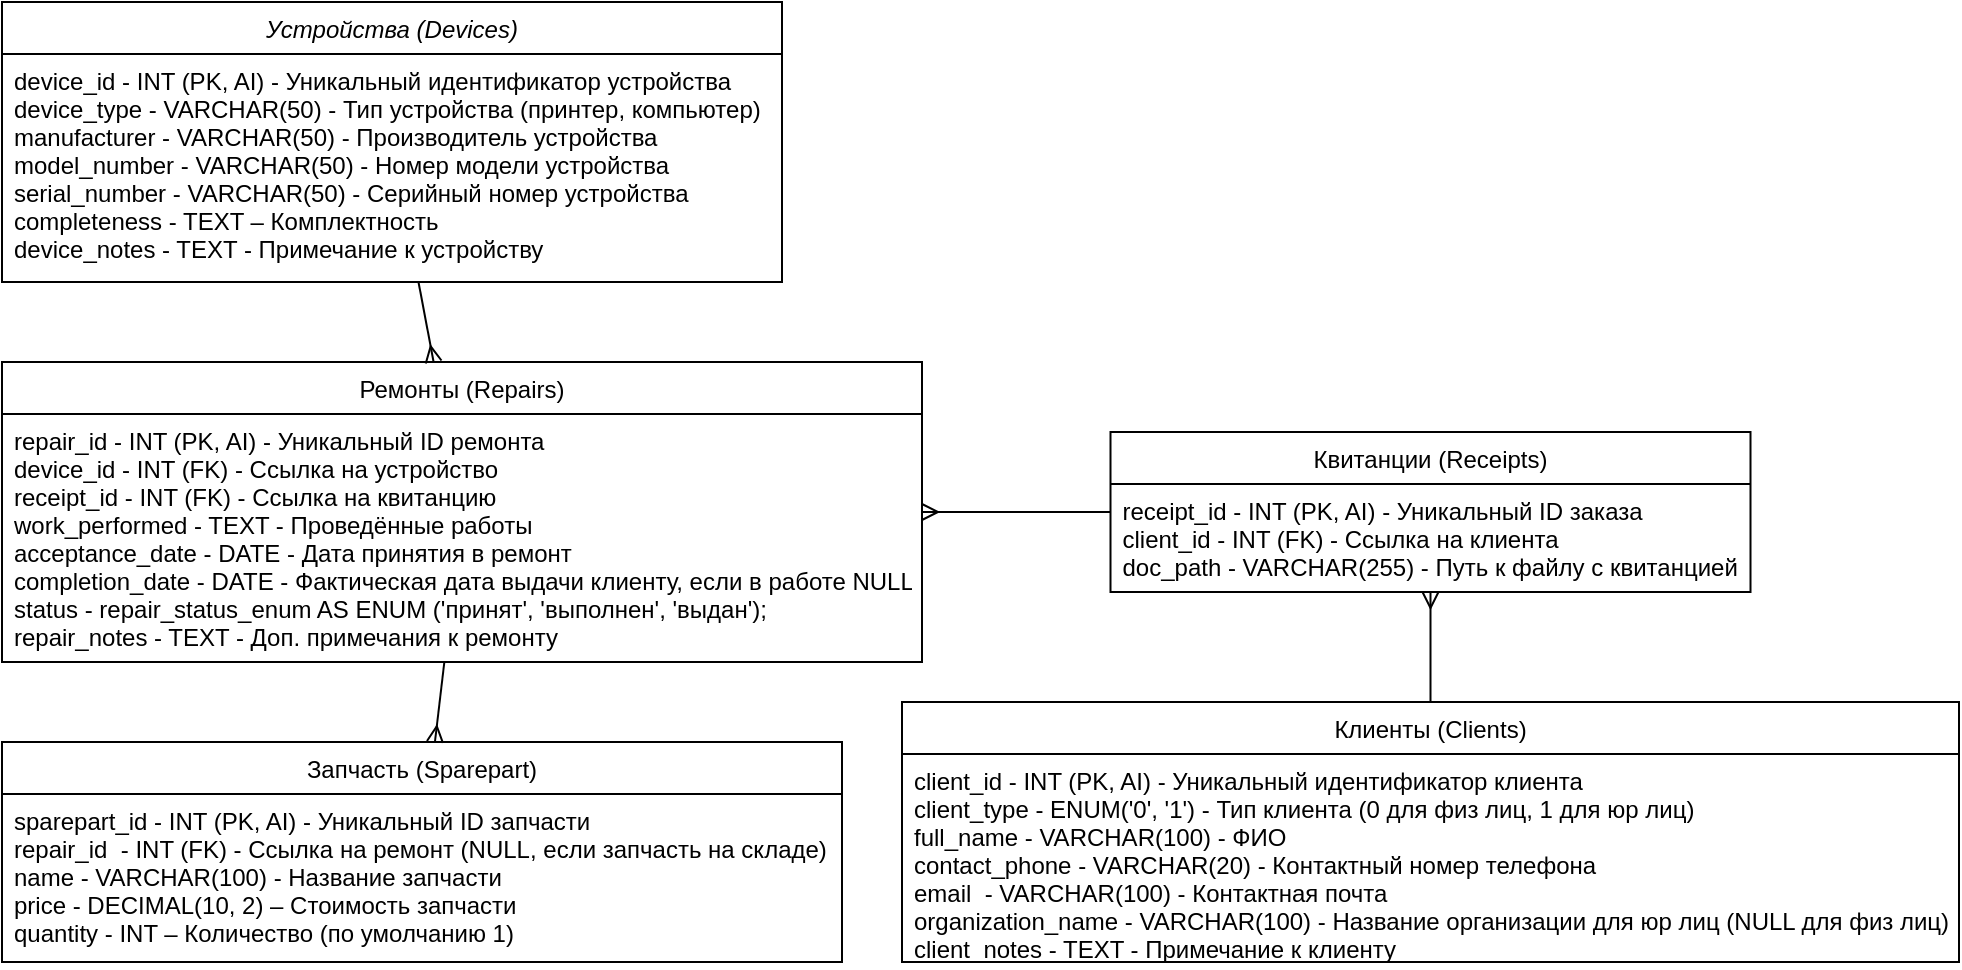 <mxfile version="28.2.1">
  <diagram id="C5RBs43oDa-KdzZeNtuy" name="Page-1">
    <mxGraphModel dx="1188" dy="769" grid="1" gridSize="10" guides="1" tooltips="1" connect="1" arrows="1" fold="1" page="1" pageScale="1" pageWidth="827" pageHeight="1169" math="0" shadow="0">
      <root>
        <mxCell id="WIyWlLk6GJQsqaUBKTNV-0" />
        <mxCell id="WIyWlLk6GJQsqaUBKTNV-1" parent="WIyWlLk6GJQsqaUBKTNV-0" />
        <mxCell id="zkfFHV4jXpPFQw0GAbJ--0" value="Устройства (Devices)" style="swimlane;fontStyle=2;align=center;verticalAlign=top;childLayout=stackLayout;horizontal=1;startSize=26;horizontalStack=0;resizeParent=1;resizeLast=0;collapsible=1;marginBottom=0;rounded=0;shadow=0;strokeWidth=1;" parent="WIyWlLk6GJQsqaUBKTNV-1" vertex="1">
          <mxGeometry x="30" y="150" width="390" height="140" as="geometry">
            <mxRectangle x="230" y="140" width="160" height="26" as="alternateBounds" />
          </mxGeometry>
        </mxCell>
        <mxCell id="zkfFHV4jXpPFQw0GAbJ--1" value="device_id - INT (PK, AI) - Уникальный идентификатор устройства&#xa;device_type - VARCHAR(50) - Тип устройства (принтер, компьютер)&#xa;manufacturer - VARCHAR(50) - Производитель устройства&#xa;model_number - VARCHAR(50) - Номер модели устройства&#xa;serial_number - VARCHAR(50) - Серийный номер устройства&#xa;completeness - TEXT – Комплектность &#xa;device_notes - TEXT - Примечание к устройству" style="text;align=left;verticalAlign=top;spacingLeft=4;spacingRight=4;overflow=hidden;rotatable=0;points=[[0,0.5],[1,0.5]];portConstraint=eastwest;" parent="zkfFHV4jXpPFQw0GAbJ--0" vertex="1">
          <mxGeometry y="26" width="390" height="114" as="geometry" />
        </mxCell>
        <mxCell id="zkfFHV4jXpPFQw0GAbJ--6" value="Ремонты (Repairs)" style="swimlane;fontStyle=0;align=center;verticalAlign=top;childLayout=stackLayout;horizontal=1;startSize=26;horizontalStack=0;resizeParent=1;resizeLast=0;collapsible=1;marginBottom=0;rounded=0;shadow=0;strokeWidth=1;" parent="WIyWlLk6GJQsqaUBKTNV-1" vertex="1">
          <mxGeometry x="30" y="330" width="460" height="150" as="geometry">
            <mxRectangle x="130" y="380" width="160" height="26" as="alternateBounds" />
          </mxGeometry>
        </mxCell>
        <mxCell id="zkfFHV4jXpPFQw0GAbJ--7" value="repair_id - INT (PK, AI) - Уникальный ID ремонта&#xa;device_id - INT (FK) - Ссылка на устройство&#xa;receipt_id - INT (FK) - Ссылка на квитанцию&#xa;work_performed - TEXT - Проведённые работы&#xa;acceptance_date - DATE - Дата принятия в ремонт&#xa;completion_date - DATE - Фактическая дата выдачи клиенту, если в работе NULL&#xa;status - repair_status_enum AS ENUM (&#39;принят&#39;, &#39;выполнен&#39;, &#39;выдан&#39;);&#xa;repair_notes - TEXT - Доп. примечания к ремонту&#xa;" style="text;align=left;verticalAlign=top;spacingLeft=4;spacingRight=4;overflow=hidden;rotatable=0;points=[[0,0.5],[1,0.5]];portConstraint=eastwest;" parent="zkfFHV4jXpPFQw0GAbJ--6" vertex="1">
          <mxGeometry y="26" width="460" height="124" as="geometry" />
        </mxCell>
        <mxCell id="zkfFHV4jXpPFQw0GAbJ--13" value="Квитанции (Receipts)" style="swimlane;fontStyle=0;align=center;verticalAlign=top;childLayout=stackLayout;horizontal=1;startSize=26;horizontalStack=0;resizeParent=1;resizeLast=0;collapsible=1;marginBottom=0;rounded=0;shadow=0;strokeWidth=1;" parent="WIyWlLk6GJQsqaUBKTNV-1" vertex="1">
          <mxGeometry x="584.25" y="365" width="320" height="80" as="geometry">
            <mxRectangle x="340" y="380" width="170" height="26" as="alternateBounds" />
          </mxGeometry>
        </mxCell>
        <mxCell id="zkfFHV4jXpPFQw0GAbJ--14" value="receipt_id - INT (PK, AI) - Уникальный ID заказа&#xa;client_id - INT (FK) - Ссылка на клиента&#xa;doc_path - VARCHAR(255) - Путь к файлу с квитанцией&#xa;" style="text;align=left;verticalAlign=top;spacingLeft=4;spacingRight=4;overflow=hidden;rotatable=0;points=[[0,0.5],[1,0.5]];portConstraint=eastwest;" parent="zkfFHV4jXpPFQw0GAbJ--13" vertex="1">
          <mxGeometry y="26" width="320" height="54" as="geometry" />
        </mxCell>
        <mxCell id="G32UZXwOOaWwSeeDJl15-0" style="rounded=0;orthogonalLoop=1;jettySize=auto;html=1;endArrow=ERmany;endFill=0;" parent="WIyWlLk6GJQsqaUBKTNV-1" source="zkfFHV4jXpPFQw0GAbJ--17" target="zkfFHV4jXpPFQw0GAbJ--13" edge="1">
          <mxGeometry relative="1" as="geometry" />
        </mxCell>
        <mxCell id="zkfFHV4jXpPFQw0GAbJ--17" value="Клиенты (Clients)" style="swimlane;fontStyle=0;align=center;verticalAlign=top;childLayout=stackLayout;horizontal=1;startSize=26;horizontalStack=0;resizeParent=1;resizeLast=0;collapsible=1;marginBottom=0;rounded=0;shadow=0;strokeWidth=1;" parent="WIyWlLk6GJQsqaUBKTNV-1" vertex="1">
          <mxGeometry x="480" y="500" width="528.5" height="130" as="geometry">
            <mxRectangle x="550" y="140" width="160" height="26" as="alternateBounds" />
          </mxGeometry>
        </mxCell>
        <mxCell id="zkfFHV4jXpPFQw0GAbJ--18" value="client_id - INT (PK, AI) - Уникальный идентификатор клиента&#xa;client_type - ENUM(&#39;0&#39;, &#39;1&#39;) - Тип клиента (0 для физ лиц, 1 для юр лиц)&#xa;full_name - VARCHAR(100) - ФИО&#xa;contact_phone - VARCHAR(20) - Контактный номер телефона&#xa;email  - VARCHAR(100) - Контактная почта&#xa;organization_name - VARCHAR(100) - Название организации для юр лиц (NULL для физ лиц)&#xa;client_notes - TEXT - Примечание к клиенту&#xa;" style="text;align=left;verticalAlign=top;spacingLeft=4;spacingRight=4;overflow=hidden;rotatable=0;points=[[0,0.5],[1,0.5]];portConstraint=eastwest;" parent="zkfFHV4jXpPFQw0GAbJ--17" vertex="1">
          <mxGeometry y="26" width="528.5" height="104" as="geometry" />
        </mxCell>
        <mxCell id="G32UZXwOOaWwSeeDJl15-1" style="rounded=0;orthogonalLoop=1;jettySize=auto;html=1;endArrow=ERmany;endFill=0;" parent="WIyWlLk6GJQsqaUBKTNV-1" source="zkfFHV4jXpPFQw0GAbJ--13" target="zkfFHV4jXpPFQw0GAbJ--6" edge="1">
          <mxGeometry relative="1" as="geometry">
            <mxPoint x="400" y="550" as="sourcePoint" />
            <mxPoint x="409" y="380" as="targetPoint" />
          </mxGeometry>
        </mxCell>
        <mxCell id="G32UZXwOOaWwSeeDJl15-2" style="rounded=0;orthogonalLoop=1;jettySize=auto;html=1;endArrow=ERmany;endFill=0;" parent="WIyWlLk6GJQsqaUBKTNV-1" source="zkfFHV4jXpPFQw0GAbJ--0" target="zkfFHV4jXpPFQw0GAbJ--6" edge="1">
          <mxGeometry relative="1" as="geometry">
            <mxPoint x="294" y="270" as="sourcePoint" />
            <mxPoint x="290" y="390" as="targetPoint" />
          </mxGeometry>
        </mxCell>
        <mxCell id="QUNeAQoOBO8wBSyquZbU-0" value="Запчасть (Sparepart)" style="swimlane;fontStyle=0;align=center;verticalAlign=top;childLayout=stackLayout;horizontal=1;startSize=26;horizontalStack=0;resizeParent=1;resizeLast=0;collapsible=1;marginBottom=0;rounded=0;shadow=0;strokeWidth=1;" parent="WIyWlLk6GJQsqaUBKTNV-1" vertex="1">
          <mxGeometry x="30" y="520" width="420" height="110" as="geometry">
            <mxRectangle x="130" y="380" width="160" height="26" as="alternateBounds" />
          </mxGeometry>
        </mxCell>
        <mxCell id="QUNeAQoOBO8wBSyquZbU-1" value="sparepart_id - INT (PK, AI) - Уникальный ID запчасти&#xa;repair_id  - INT (FK) - Ссылка на ремонт (NULL, если запчасть на складе)&#xa;name - VARCHAR(100) - Название запчасти&#xa;price - DECIMAL(10, 2) – Стоимость запчасти&#xa;quantity - INT – Количество (по умолчанию 1)&#xa;" style="text;align=left;verticalAlign=top;spacingLeft=4;spacingRight=4;overflow=hidden;rotatable=0;points=[[0,0.5],[1,0.5]];portConstraint=eastwest;" parent="QUNeAQoOBO8wBSyquZbU-0" vertex="1">
          <mxGeometry y="26" width="420" height="84" as="geometry" />
        </mxCell>
        <mxCell id="QUNeAQoOBO8wBSyquZbU-2" style="rounded=0;orthogonalLoop=1;jettySize=auto;html=1;endArrow=ERmany;endFill=0;" parent="WIyWlLk6GJQsqaUBKTNV-1" source="zkfFHV4jXpPFQw0GAbJ--6" target="QUNeAQoOBO8wBSyquZbU-0" edge="1">
          <mxGeometry relative="1" as="geometry">
            <mxPoint x="640" y="460" as="sourcePoint" />
            <mxPoint x="520" y="464" as="targetPoint" />
          </mxGeometry>
        </mxCell>
      </root>
    </mxGraphModel>
  </diagram>
</mxfile>
